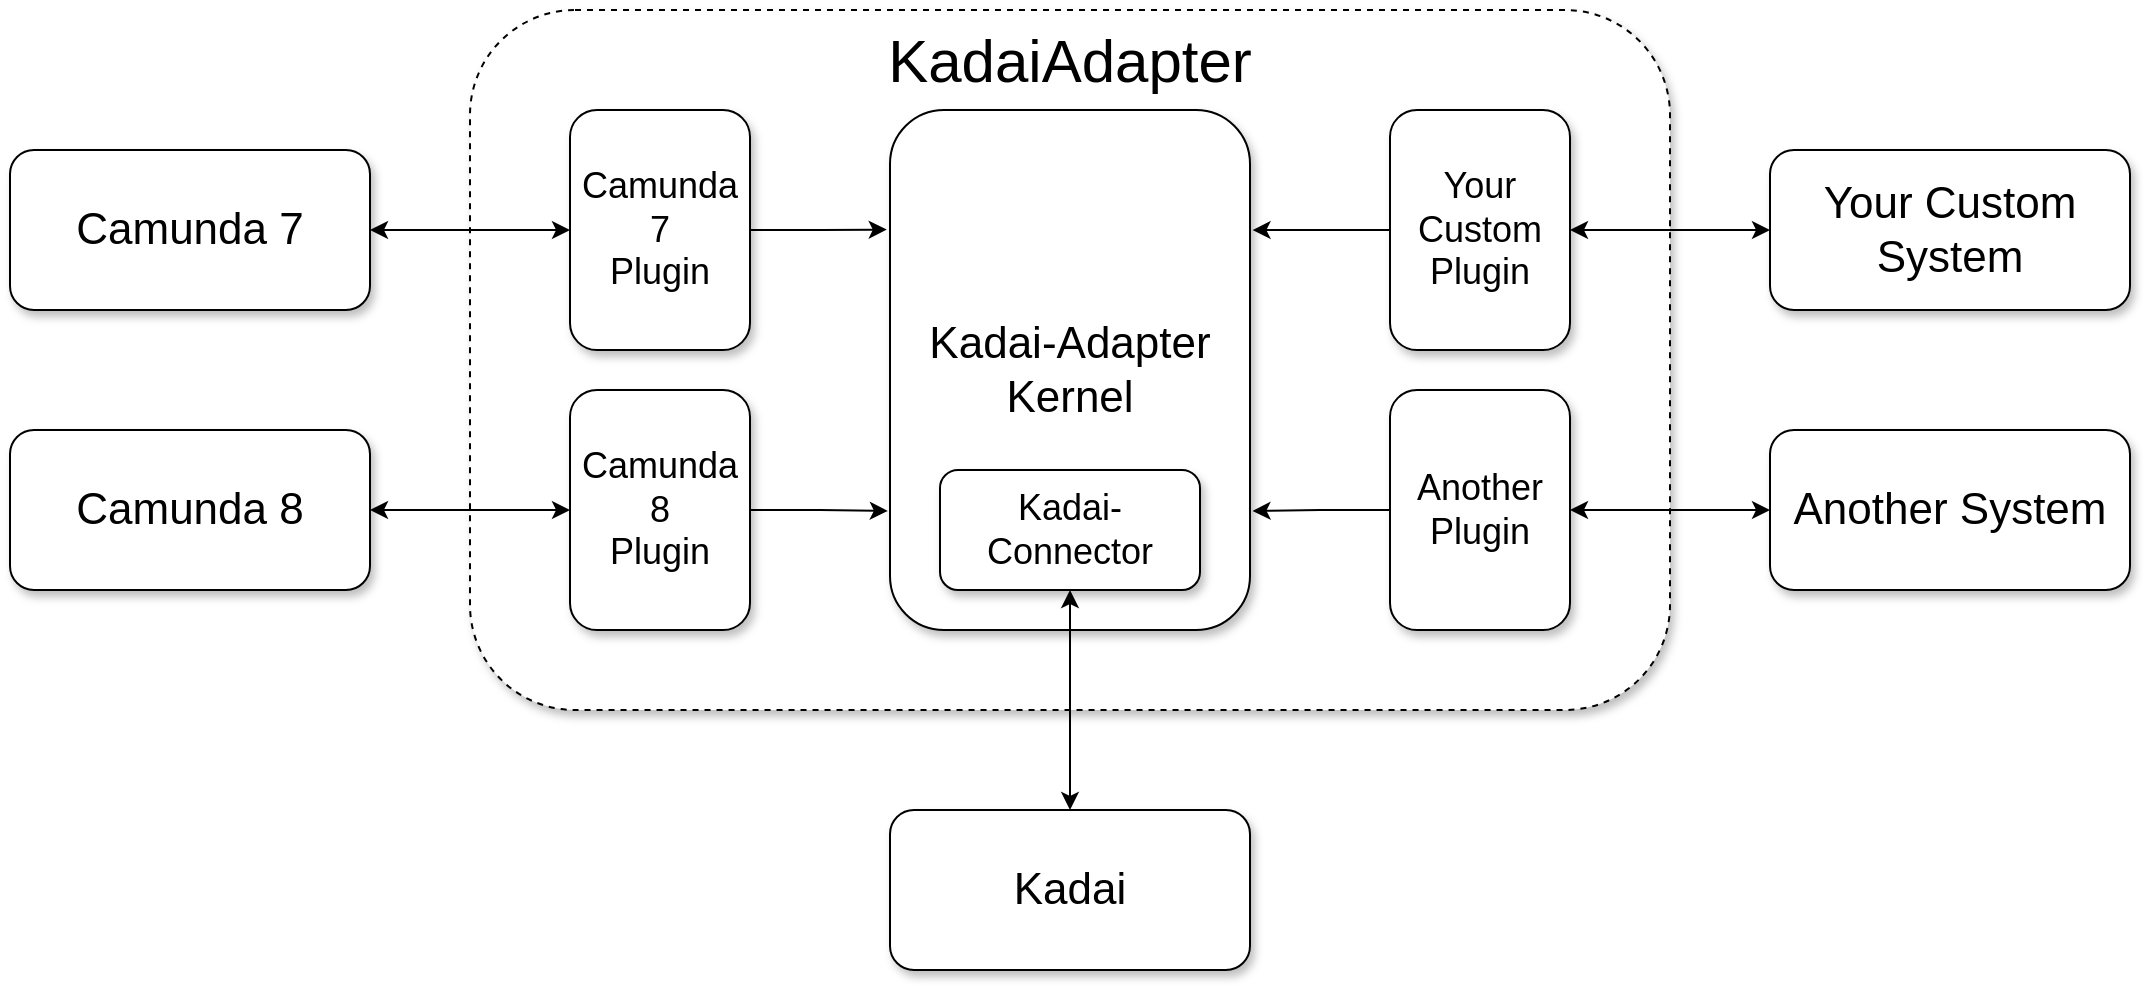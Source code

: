 <mxfile version="26.0.9">
  <diagram name="Seite-1" id="kbw9sWHFBJBSPmGbOEpc">
    <mxGraphModel dx="2049" dy="1366" grid="1" gridSize="10" guides="1" tooltips="1" connect="1" arrows="1" fold="1" page="1" pageScale="1" pageWidth="1169" pageHeight="827" math="0" shadow="0">
      <root>
        <mxCell id="0" />
        <mxCell id="1" parent="0" />
        <mxCell id="4lUtc1iOgKgDYd8cMn-Z-14" value="" style="rounded=1;whiteSpace=wrap;html=1;dashed=1;shadow=1;" vertex="1" parent="1">
          <mxGeometry x="250" y="70" width="600" height="350" as="geometry" />
        </mxCell>
        <mxCell id="4lUtc1iOgKgDYd8cMn-Z-1" value="&lt;font style=&quot;font-size: 22px;&quot;&gt;Kadai-Adapter&lt;br&gt;Kernel&lt;/font&gt;" style="rounded=1;whiteSpace=wrap;html=1;shadow=1;" vertex="1" parent="1">
          <mxGeometry x="460" y="120" width="180" height="260" as="geometry" />
        </mxCell>
        <mxCell id="4lUtc1iOgKgDYd8cMn-Z-2" value="&lt;font style=&quot;font-size: 18px;&quot;&gt;Camunda 7&lt;br&gt;Plugin&lt;/font&gt;" style="rounded=1;whiteSpace=wrap;html=1;shadow=1;" vertex="1" parent="1">
          <mxGeometry x="300" y="120" width="90" height="120" as="geometry" />
        </mxCell>
        <mxCell id="4lUtc1iOgKgDYd8cMn-Z-3" value="&lt;font style=&quot;font-size: 18px;&quot;&gt;Camunda 8&lt;br&gt;Plugin&lt;/font&gt;" style="rounded=1;whiteSpace=wrap;html=1;shadow=1;" vertex="1" parent="1">
          <mxGeometry x="300" y="260" width="90" height="120" as="geometry" />
        </mxCell>
        <mxCell id="4lUtc1iOgKgDYd8cMn-Z-5" style="edgeStyle=orthogonalEdgeStyle;rounded=0;orthogonalLoop=1;jettySize=auto;html=1;entryX=-0.009;entryY=0.23;entryDx=0;entryDy=0;entryPerimeter=0;" edge="1" parent="1" source="4lUtc1iOgKgDYd8cMn-Z-2" target="4lUtc1iOgKgDYd8cMn-Z-1">
          <mxGeometry relative="1" as="geometry" />
        </mxCell>
        <mxCell id="4lUtc1iOgKgDYd8cMn-Z-6" style="edgeStyle=orthogonalEdgeStyle;rounded=0;orthogonalLoop=1;jettySize=auto;html=1;entryX=-0.006;entryY=0.771;entryDx=0;entryDy=0;entryPerimeter=0;" edge="1" parent="1" source="4lUtc1iOgKgDYd8cMn-Z-3" target="4lUtc1iOgKgDYd8cMn-Z-1">
          <mxGeometry relative="1" as="geometry" />
        </mxCell>
        <mxCell id="4lUtc1iOgKgDYd8cMn-Z-7" value="&lt;span style=&quot;font-size: 18px;&quot;&gt;Your&lt;br&gt;Custom&lt;br&gt;Plugin&lt;br&gt;&lt;/span&gt;" style="rounded=1;whiteSpace=wrap;html=1;shadow=1;" vertex="1" parent="1">
          <mxGeometry x="710" y="120" width="90" height="120" as="geometry" />
        </mxCell>
        <mxCell id="4lUtc1iOgKgDYd8cMn-Z-8" value="&lt;span style=&quot;font-size: 18px;&quot;&gt;Another&lt;/span&gt;&lt;br style=&quot;font-size: 18px;&quot;&gt;&lt;span style=&quot;font-size: 18px;&quot;&gt;Plugin&lt;/span&gt;" style="rounded=1;whiteSpace=wrap;html=1;shadow=1;" vertex="1" parent="1">
          <mxGeometry x="710" y="260" width="90" height="120" as="geometry" />
        </mxCell>
        <mxCell id="4lUtc1iOgKgDYd8cMn-Z-11" style="edgeStyle=orthogonalEdgeStyle;rounded=0;orthogonalLoop=1;jettySize=auto;html=1;entryX=1.007;entryY=0.771;entryDx=0;entryDy=0;entryPerimeter=0;" edge="1" parent="1" source="4lUtc1iOgKgDYd8cMn-Z-8" target="4lUtc1iOgKgDYd8cMn-Z-1">
          <mxGeometry relative="1" as="geometry" />
        </mxCell>
        <mxCell id="4lUtc1iOgKgDYd8cMn-Z-12" style="edgeStyle=orthogonalEdgeStyle;rounded=0;orthogonalLoop=1;jettySize=auto;html=1;entryX=1.007;entryY=0.231;entryDx=0;entryDy=0;entryPerimeter=0;" edge="1" parent="1" source="4lUtc1iOgKgDYd8cMn-Z-7" target="4lUtc1iOgKgDYd8cMn-Z-1">
          <mxGeometry relative="1" as="geometry">
            <mxPoint x="650" y="180" as="targetPoint" />
          </mxGeometry>
        </mxCell>
        <mxCell id="4lUtc1iOgKgDYd8cMn-Z-13" value="&lt;font style=&quot;font-size: 18px;&quot;&gt;Kadai-Connector&lt;/font&gt;" style="rounded=1;whiteSpace=wrap;html=1;shadow=1;" vertex="1" parent="1">
          <mxGeometry x="485" y="300" width="130" height="60" as="geometry" />
        </mxCell>
        <mxCell id="4lUtc1iOgKgDYd8cMn-Z-17" value="&lt;span style=&quot;font-size: 22px;&quot;&gt;Kadai&lt;/span&gt;" style="rounded=1;whiteSpace=wrap;html=1;shadow=1;" vertex="1" parent="1">
          <mxGeometry x="460" y="470" width="180" height="80" as="geometry" />
        </mxCell>
        <mxCell id="4lUtc1iOgKgDYd8cMn-Z-19" value="" style="endArrow=classic;startArrow=classic;html=1;rounded=0;exitX=0.5;exitY=0;exitDx=0;exitDy=0;entryX=0.5;entryY=1;entryDx=0;entryDy=0;" edge="1" parent="1" source="4lUtc1iOgKgDYd8cMn-Z-17" target="4lUtc1iOgKgDYd8cMn-Z-13">
          <mxGeometry width="50" height="50" relative="1" as="geometry">
            <mxPoint x="540" y="320" as="sourcePoint" />
            <mxPoint x="590" y="270" as="targetPoint" />
          </mxGeometry>
        </mxCell>
        <mxCell id="4lUtc1iOgKgDYd8cMn-Z-21" value="&lt;span style=&quot;font-size: 22px;&quot;&gt;Camunda 7&lt;/span&gt;" style="rounded=1;whiteSpace=wrap;html=1;shadow=1;" vertex="1" parent="1">
          <mxGeometry x="20" y="140" width="180" height="80" as="geometry" />
        </mxCell>
        <mxCell id="4lUtc1iOgKgDYd8cMn-Z-22" value="&lt;span style=&quot;font-size: 22px;&quot;&gt;Camunda 8&lt;/span&gt;" style="rounded=1;whiteSpace=wrap;html=1;shadow=1;" vertex="1" parent="1">
          <mxGeometry x="20" y="280" width="180" height="80" as="geometry" />
        </mxCell>
        <mxCell id="4lUtc1iOgKgDYd8cMn-Z-23" value="" style="endArrow=classic;startArrow=classic;html=1;rounded=0;exitX=0;exitY=0.5;exitDx=0;exitDy=0;entryX=1;entryY=0.5;entryDx=0;entryDy=0;" edge="1" parent="1" source="4lUtc1iOgKgDYd8cMn-Z-3" target="4lUtc1iOgKgDYd8cMn-Z-22">
          <mxGeometry width="50" height="50" relative="1" as="geometry">
            <mxPoint x="230" y="460" as="sourcePoint" />
            <mxPoint x="230" y="350" as="targetPoint" />
          </mxGeometry>
        </mxCell>
        <mxCell id="4lUtc1iOgKgDYd8cMn-Z-24" value="" style="endArrow=classic;startArrow=classic;html=1;rounded=0;exitX=0;exitY=0.5;exitDx=0;exitDy=0;entryX=1;entryY=0.5;entryDx=0;entryDy=0;" edge="1" parent="1" source="4lUtc1iOgKgDYd8cMn-Z-2" target="4lUtc1iOgKgDYd8cMn-Z-21">
          <mxGeometry width="50" height="50" relative="1" as="geometry">
            <mxPoint x="310" y="244.8" as="sourcePoint" />
            <mxPoint x="210" y="244.8" as="targetPoint" />
          </mxGeometry>
        </mxCell>
        <mxCell id="4lUtc1iOgKgDYd8cMn-Z-25" value="&lt;span style=&quot;font-size: 22px;&quot;&gt;Your Custom System&lt;/span&gt;" style="rounded=1;whiteSpace=wrap;html=1;shadow=1;" vertex="1" parent="1">
          <mxGeometry x="900" y="140" width="180" height="80" as="geometry" />
        </mxCell>
        <mxCell id="4lUtc1iOgKgDYd8cMn-Z-26" value="&lt;span style=&quot;font-size: 22px;&quot;&gt;Another System&lt;/span&gt;" style="rounded=1;whiteSpace=wrap;html=1;shadow=1;" vertex="1" parent="1">
          <mxGeometry x="900" y="280" width="180" height="80" as="geometry" />
        </mxCell>
        <mxCell id="4lUtc1iOgKgDYd8cMn-Z-27" value="" style="endArrow=classic;startArrow=classic;html=1;rounded=0;exitX=0;exitY=0.5;exitDx=0;exitDy=0;entryX=1;entryY=0.5;entryDx=0;entryDy=0;" edge="1" parent="1" source="4lUtc1iOgKgDYd8cMn-Z-25" target="4lUtc1iOgKgDYd8cMn-Z-7">
          <mxGeometry width="50" height="50" relative="1" as="geometry">
            <mxPoint x="920" y="90" as="sourcePoint" />
            <mxPoint x="820" y="90" as="targetPoint" />
          </mxGeometry>
        </mxCell>
        <mxCell id="4lUtc1iOgKgDYd8cMn-Z-28" value="" style="endArrow=classic;startArrow=classic;html=1;rounded=0;exitX=0;exitY=0.5;exitDx=0;exitDy=0;entryX=1;entryY=0.5;entryDx=0;entryDy=0;" edge="1" parent="1" source="4lUtc1iOgKgDYd8cMn-Z-26" target="4lUtc1iOgKgDYd8cMn-Z-8">
          <mxGeometry width="50" height="50" relative="1" as="geometry">
            <mxPoint x="900" y="329.57" as="sourcePoint" />
            <mxPoint x="800" y="329.57" as="targetPoint" />
          </mxGeometry>
        </mxCell>
        <mxCell id="4lUtc1iOgKgDYd8cMn-Z-29" value="&lt;font style=&quot;font-size: 30px;&quot;&gt;KadaiAdapter&lt;/font&gt;" style="text;html=1;align=center;verticalAlign=middle;whiteSpace=wrap;rounded=0;shadow=1;" vertex="1" parent="1">
          <mxGeometry x="520" y="80" width="60" height="30" as="geometry" />
        </mxCell>
      </root>
    </mxGraphModel>
  </diagram>
</mxfile>
